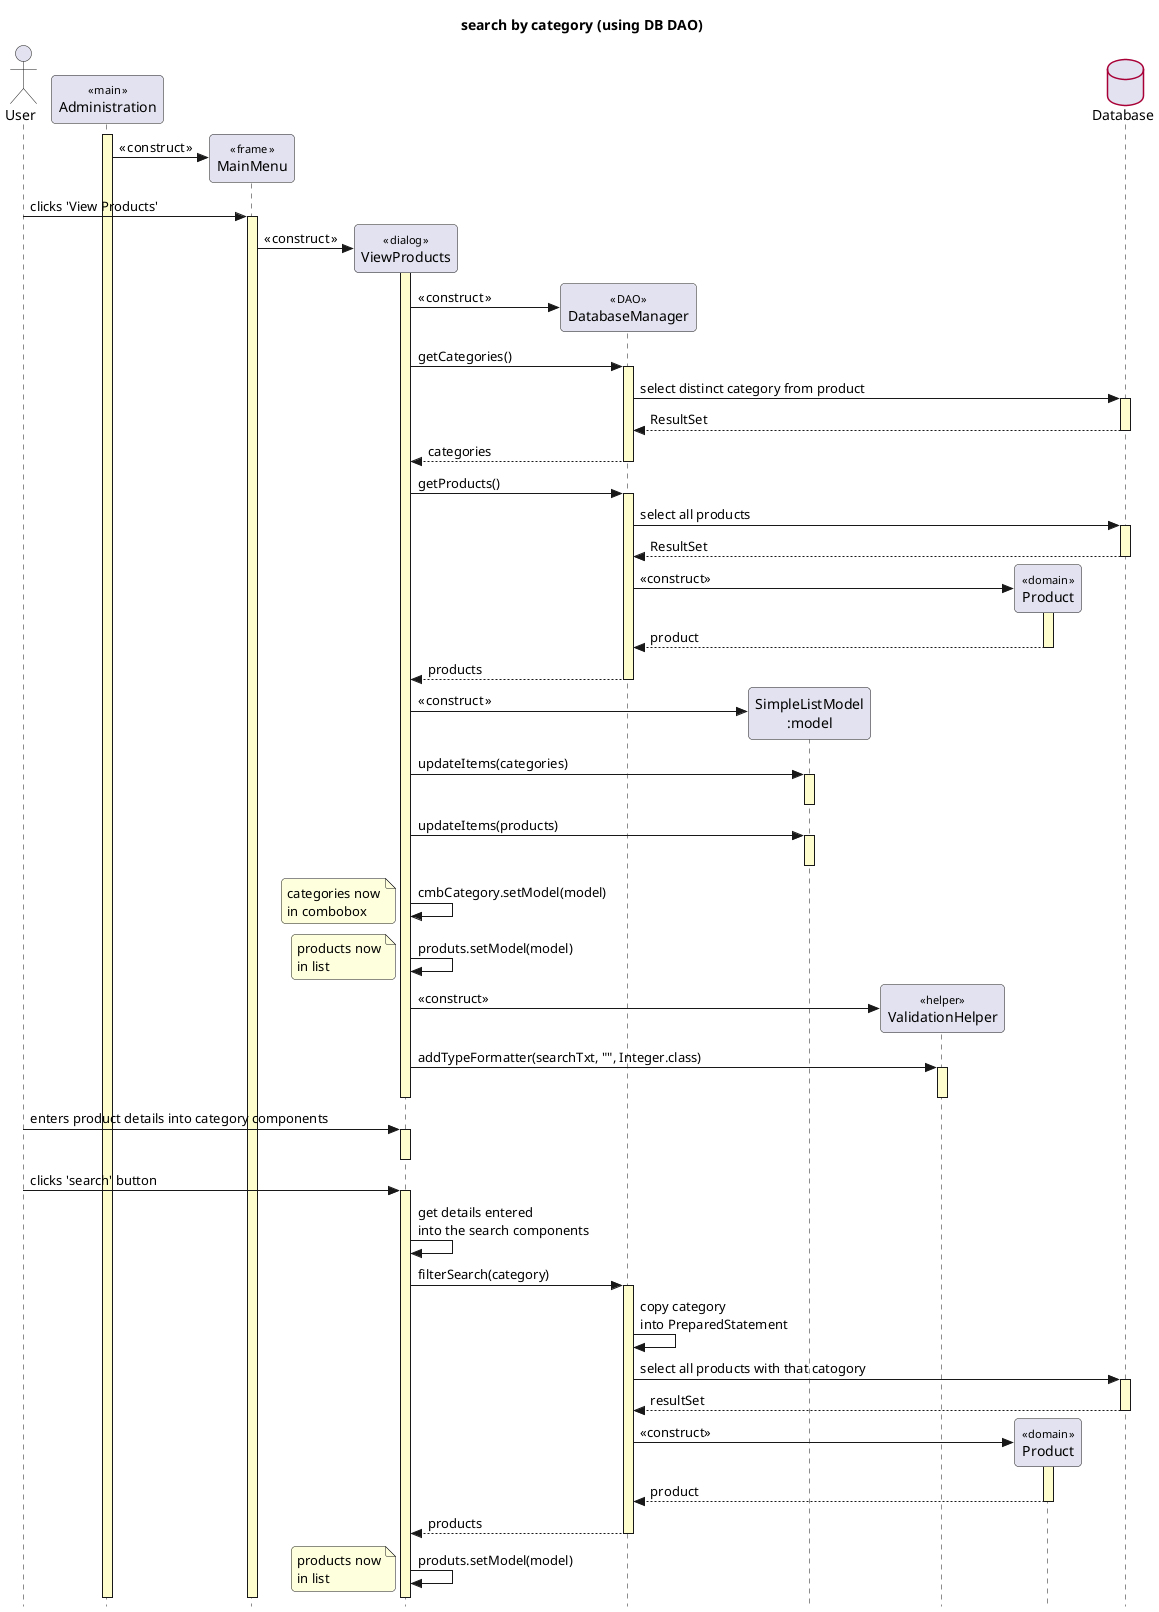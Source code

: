 @startuml

' style tweaks to make the diagram a little more readable
skinparam {
	Style strictuml
	RoundCorner 8

	Sequence {
		' make activations yellow too
		LifeLineBackgroundColor #FDFDCD

		' make stereotypes less ugly
		Stereotype {
			Font {
				Size 11
				Style plain
			}
		}
	}

	DatabaseBorderColor #A80036

}

title search by category (using DB DAO)

actor User as user
participant "Administration" as main << main >>
participant "MainMenu" as menu << frame >>
participant "ViewProducts" as dialog << dialog >>
participant "DatabaseManager" as dao << DAO >>
participant "SimpleListModel\n:model" as model
participant "ValidationHelper" as validation<<helper>>
participant "Product" as product << domain >>
database "Database" as db

main++
create menu
main -> menu : « construct »

user -> menu : clicks 'View Products'
menu++

create dialog
menu -> dialog : « construct »
dialog++

create dao
dialog -> dao : « construct »

dialog -> dao++ : getCategories()
dao -> db++ : select distinct category from product
return ResultSet
return categories

dialog -> dao++ : getProducts()
dao -> db++ : select all products
return ResultSet
create product
dao -> product : <<construct>>
product++

return product
return products

create model
dialog -> model : « construct »

dialog -> model++ : updateItems(categories)
model--
dialog -> model++ : updateItems(products)
model--
dialog -> dialog : cmbCategory.setModel(model)
note left : categories now\nin combobox
dialog -> dialog : produts.setModel(model)
note left : products now\nin list


create validation
dialog -> validation  : << construct >>
dialog -> validation++ : addTypeFormatter(searchTxt, "", Integer.class)
validation--

dialog--



user -> dialog++ : enters product details into category components
dialog--

user -> dialog++ : clicks 'search' button



dialog -> dialog : get details entered\ninto the search components



dialog -> dao++ : filterSearch(category)
dao -> dao : copy category \ninto PreparedStatement
dao -> db++ : select all products with that catogory
return resultSet

create product
dao -> product : <<construct>>
product++

return product

return products
db--
dao--

dialog -> dialog : produts.setModel(model)
note left : products now\nin list


@enduml
